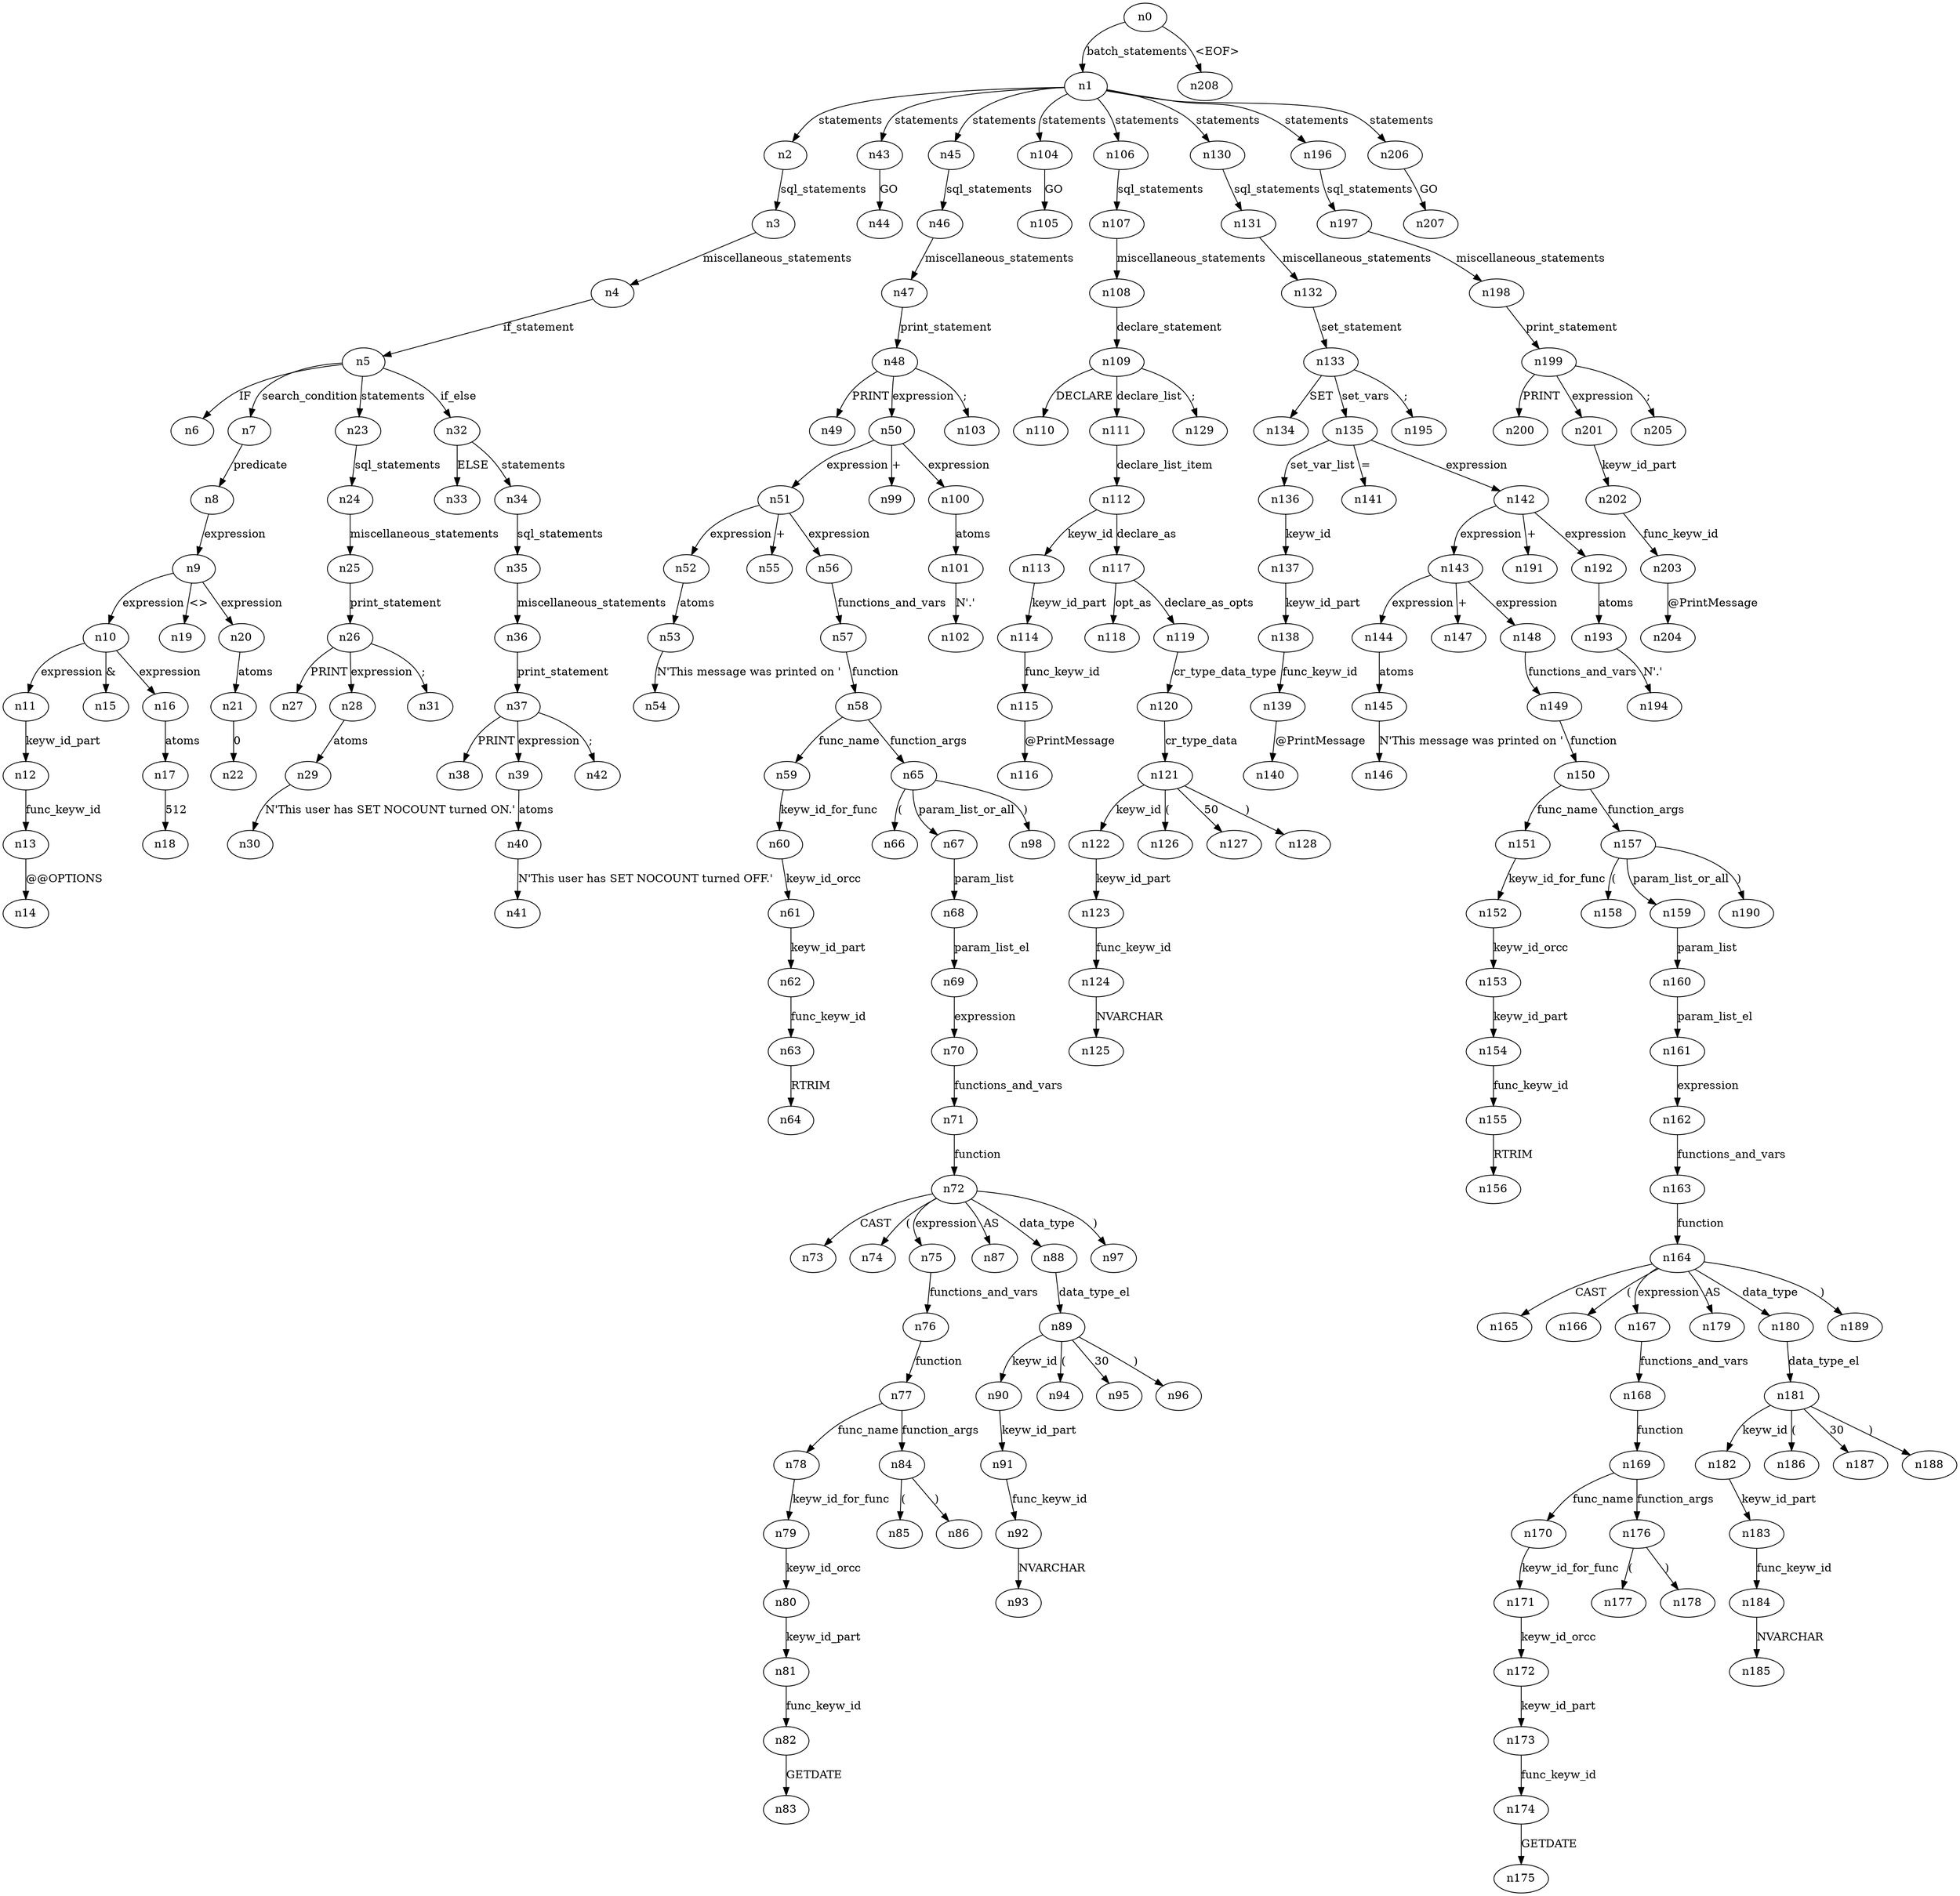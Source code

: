 digraph ParseTree {
  n0 -> n1 [label="batch_statements"];
  n1 -> n2 [label="statements"];
  n2 -> n3 [label="sql_statements"];
  n3 -> n4 [label="miscellaneous_statements"];
  n4 -> n5 [label="if_statement"];
  n5 -> n6 [label="IF"];
  n5 -> n7 [label="search_condition"];
  n7 -> n8 [label="predicate"];
  n8 -> n9 [label="expression"];
  n9 -> n10 [label="expression"];
  n10 -> n11 [label="expression"];
  n11 -> n12 [label="keyw_id_part"];
  n12 -> n13 [label="func_keyw_id"];
  n13 -> n14 [label="@@OPTIONS"];
  n10 -> n15 [label="&"];
  n10 -> n16 [label="expression"];
  n16 -> n17 [label="atoms"];
  n17 -> n18 [label="512"];
  n9 -> n19 [label="<>"];
  n9 -> n20 [label="expression"];
  n20 -> n21 [label="atoms"];
  n21 -> n22 [label="0"];
  n5 -> n23 [label="statements"];
  n23 -> n24 [label="sql_statements"];
  n24 -> n25 [label="miscellaneous_statements"];
  n25 -> n26 [label="print_statement"];
  n26 -> n27 [label="PRINT"];
  n26 -> n28 [label="expression"];
  n28 -> n29 [label="atoms"];
  n29 -> n30 [label="N'This user has SET NOCOUNT turned ON.'"];
  n26 -> n31 [label=";"];
  n5 -> n32 [label="if_else"];
  n32 -> n33 [label="ELSE"];
  n32 -> n34 [label="statements"];
  n34 -> n35 [label="sql_statements"];
  n35 -> n36 [label="miscellaneous_statements"];
  n36 -> n37 [label="print_statement"];
  n37 -> n38 [label="PRINT"];
  n37 -> n39 [label="expression"];
  n39 -> n40 [label="atoms"];
  n40 -> n41 [label="N'This user has SET NOCOUNT turned OFF.'"];
  n37 -> n42 [label=";"];
  n1 -> n43 [label="statements"];
  n43 -> n44 [label="GO"];
  n1 -> n45 [label="statements"];
  n45 -> n46 [label="sql_statements"];
  n46 -> n47 [label="miscellaneous_statements"];
  n47 -> n48 [label="print_statement"];
  n48 -> n49 [label="PRINT"];
  n48 -> n50 [label="expression"];
  n50 -> n51 [label="expression"];
  n51 -> n52 [label="expression"];
  n52 -> n53 [label="atoms"];
  n53 -> n54 [label="N'This message was printed on '"];
  n51 -> n55 [label="+"];
  n51 -> n56 [label="expression"];
  n56 -> n57 [label="functions_and_vars"];
  n57 -> n58 [label="function"];
  n58 -> n59 [label="func_name"];
  n59 -> n60 [label="keyw_id_for_func"];
  n60 -> n61 [label="keyw_id_orcc"];
  n61 -> n62 [label="keyw_id_part"];
  n62 -> n63 [label="func_keyw_id"];
  n63 -> n64 [label="RTRIM"];
  n58 -> n65 [label="function_args"];
  n65 -> n66 [label="("];
  n65 -> n67 [label="param_list_or_all"];
  n67 -> n68 [label="param_list"];
  n68 -> n69 [label="param_list_el"];
  n69 -> n70 [label="expression"];
  n70 -> n71 [label="functions_and_vars"];
  n71 -> n72 [label="function"];
  n72 -> n73 [label="CAST"];
  n72 -> n74 [label="("];
  n72 -> n75 [label="expression"];
  n75 -> n76 [label="functions_and_vars"];
  n76 -> n77 [label="function"];
  n77 -> n78 [label="func_name"];
  n78 -> n79 [label="keyw_id_for_func"];
  n79 -> n80 [label="keyw_id_orcc"];
  n80 -> n81 [label="keyw_id_part"];
  n81 -> n82 [label="func_keyw_id"];
  n82 -> n83 [label="GETDATE"];
  n77 -> n84 [label="function_args"];
  n84 -> n85 [label="("];
  n84 -> n86 [label=")"];
  n72 -> n87 [label="AS"];
  n72 -> n88 [label="data_type"];
  n88 -> n89 [label="data_type_el"];
  n89 -> n90 [label="keyw_id"];
  n90 -> n91 [label="keyw_id_part"];
  n91 -> n92 [label="func_keyw_id"];
  n92 -> n93 [label="NVARCHAR"];
  n89 -> n94 [label="("];
  n89 -> n95 [label="30"];
  n89 -> n96 [label=")"];
  n72 -> n97 [label=")"];
  n65 -> n98 [label=")"];
  n50 -> n99 [label="+"];
  n50 -> n100 [label="expression"];
  n100 -> n101 [label="atoms"];
  n101 -> n102 [label="N'.'"];
  n48 -> n103 [label=";"];
  n1 -> n104 [label="statements"];
  n104 -> n105 [label="GO"];
  n1 -> n106 [label="statements"];
  n106 -> n107 [label="sql_statements"];
  n107 -> n108 [label="miscellaneous_statements"];
  n108 -> n109 [label="declare_statement"];
  n109 -> n110 [label="DECLARE"];
  n109 -> n111 [label="declare_list"];
  n111 -> n112 [label="declare_list_item"];
  n112 -> n113 [label="keyw_id"];
  n113 -> n114 [label="keyw_id_part"];
  n114 -> n115 [label="func_keyw_id"];
  n115 -> n116 [label="@PrintMessage"];
  n112 -> n117 [label="declare_as"];
  n117 -> n118 [label="opt_as"];
  n117 -> n119 [label="declare_as_opts"];
  n119 -> n120 [label="cr_type_data_type"];
  n120 -> n121 [label="cr_type_data"];
  n121 -> n122 [label="keyw_id"];
  n122 -> n123 [label="keyw_id_part"];
  n123 -> n124 [label="func_keyw_id"];
  n124 -> n125 [label="NVARCHAR"];
  n121 -> n126 [label="("];
  n121 -> n127 [label="50"];
  n121 -> n128 [label=")"];
  n109 -> n129 [label=";"];
  n1 -> n130 [label="statements"];
  n130 -> n131 [label="sql_statements"];
  n131 -> n132 [label="miscellaneous_statements"];
  n132 -> n133 [label="set_statement"];
  n133 -> n134 [label="SET"];
  n133 -> n135 [label="set_vars"];
  n135 -> n136 [label="set_var_list"];
  n136 -> n137 [label="keyw_id"];
  n137 -> n138 [label="keyw_id_part"];
  n138 -> n139 [label="func_keyw_id"];
  n139 -> n140 [label="@PrintMessage"];
  n135 -> n141 [label="="];
  n135 -> n142 [label="expression"];
  n142 -> n143 [label="expression"];
  n143 -> n144 [label="expression"];
  n144 -> n145 [label="atoms"];
  n145 -> n146 [label="N'This message was printed on '"];
  n143 -> n147 [label="+"];
  n143 -> n148 [label="expression"];
  n148 -> n149 [label="functions_and_vars"];
  n149 -> n150 [label="function"];
  n150 -> n151 [label="func_name"];
  n151 -> n152 [label="keyw_id_for_func"];
  n152 -> n153 [label="keyw_id_orcc"];
  n153 -> n154 [label="keyw_id_part"];
  n154 -> n155 [label="func_keyw_id"];
  n155 -> n156 [label="RTRIM"];
  n150 -> n157 [label="function_args"];
  n157 -> n158 [label="("];
  n157 -> n159 [label="param_list_or_all"];
  n159 -> n160 [label="param_list"];
  n160 -> n161 [label="param_list_el"];
  n161 -> n162 [label="expression"];
  n162 -> n163 [label="functions_and_vars"];
  n163 -> n164 [label="function"];
  n164 -> n165 [label="CAST"];
  n164 -> n166 [label="("];
  n164 -> n167 [label="expression"];
  n167 -> n168 [label="functions_and_vars"];
  n168 -> n169 [label="function"];
  n169 -> n170 [label="func_name"];
  n170 -> n171 [label="keyw_id_for_func"];
  n171 -> n172 [label="keyw_id_orcc"];
  n172 -> n173 [label="keyw_id_part"];
  n173 -> n174 [label="func_keyw_id"];
  n174 -> n175 [label="GETDATE"];
  n169 -> n176 [label="function_args"];
  n176 -> n177 [label="("];
  n176 -> n178 [label=")"];
  n164 -> n179 [label="AS"];
  n164 -> n180 [label="data_type"];
  n180 -> n181 [label="data_type_el"];
  n181 -> n182 [label="keyw_id"];
  n182 -> n183 [label="keyw_id_part"];
  n183 -> n184 [label="func_keyw_id"];
  n184 -> n185 [label="NVARCHAR"];
  n181 -> n186 [label="("];
  n181 -> n187 [label="30"];
  n181 -> n188 [label=")"];
  n164 -> n189 [label=")"];
  n157 -> n190 [label=")"];
  n142 -> n191 [label="+"];
  n142 -> n192 [label="expression"];
  n192 -> n193 [label="atoms"];
  n193 -> n194 [label="N'.'"];
  n133 -> n195 [label=";"];
  n1 -> n196 [label="statements"];
  n196 -> n197 [label="sql_statements"];
  n197 -> n198 [label="miscellaneous_statements"];
  n198 -> n199 [label="print_statement"];
  n199 -> n200 [label="PRINT"];
  n199 -> n201 [label="expression"];
  n201 -> n202 [label="keyw_id_part"];
  n202 -> n203 [label="func_keyw_id"];
  n203 -> n204 [label="@PrintMessage"];
  n199 -> n205 [label=";"];
  n1 -> n206 [label="statements"];
  n206 -> n207 [label="GO"];
  n0 -> n208 [label="<EOF>"];
}